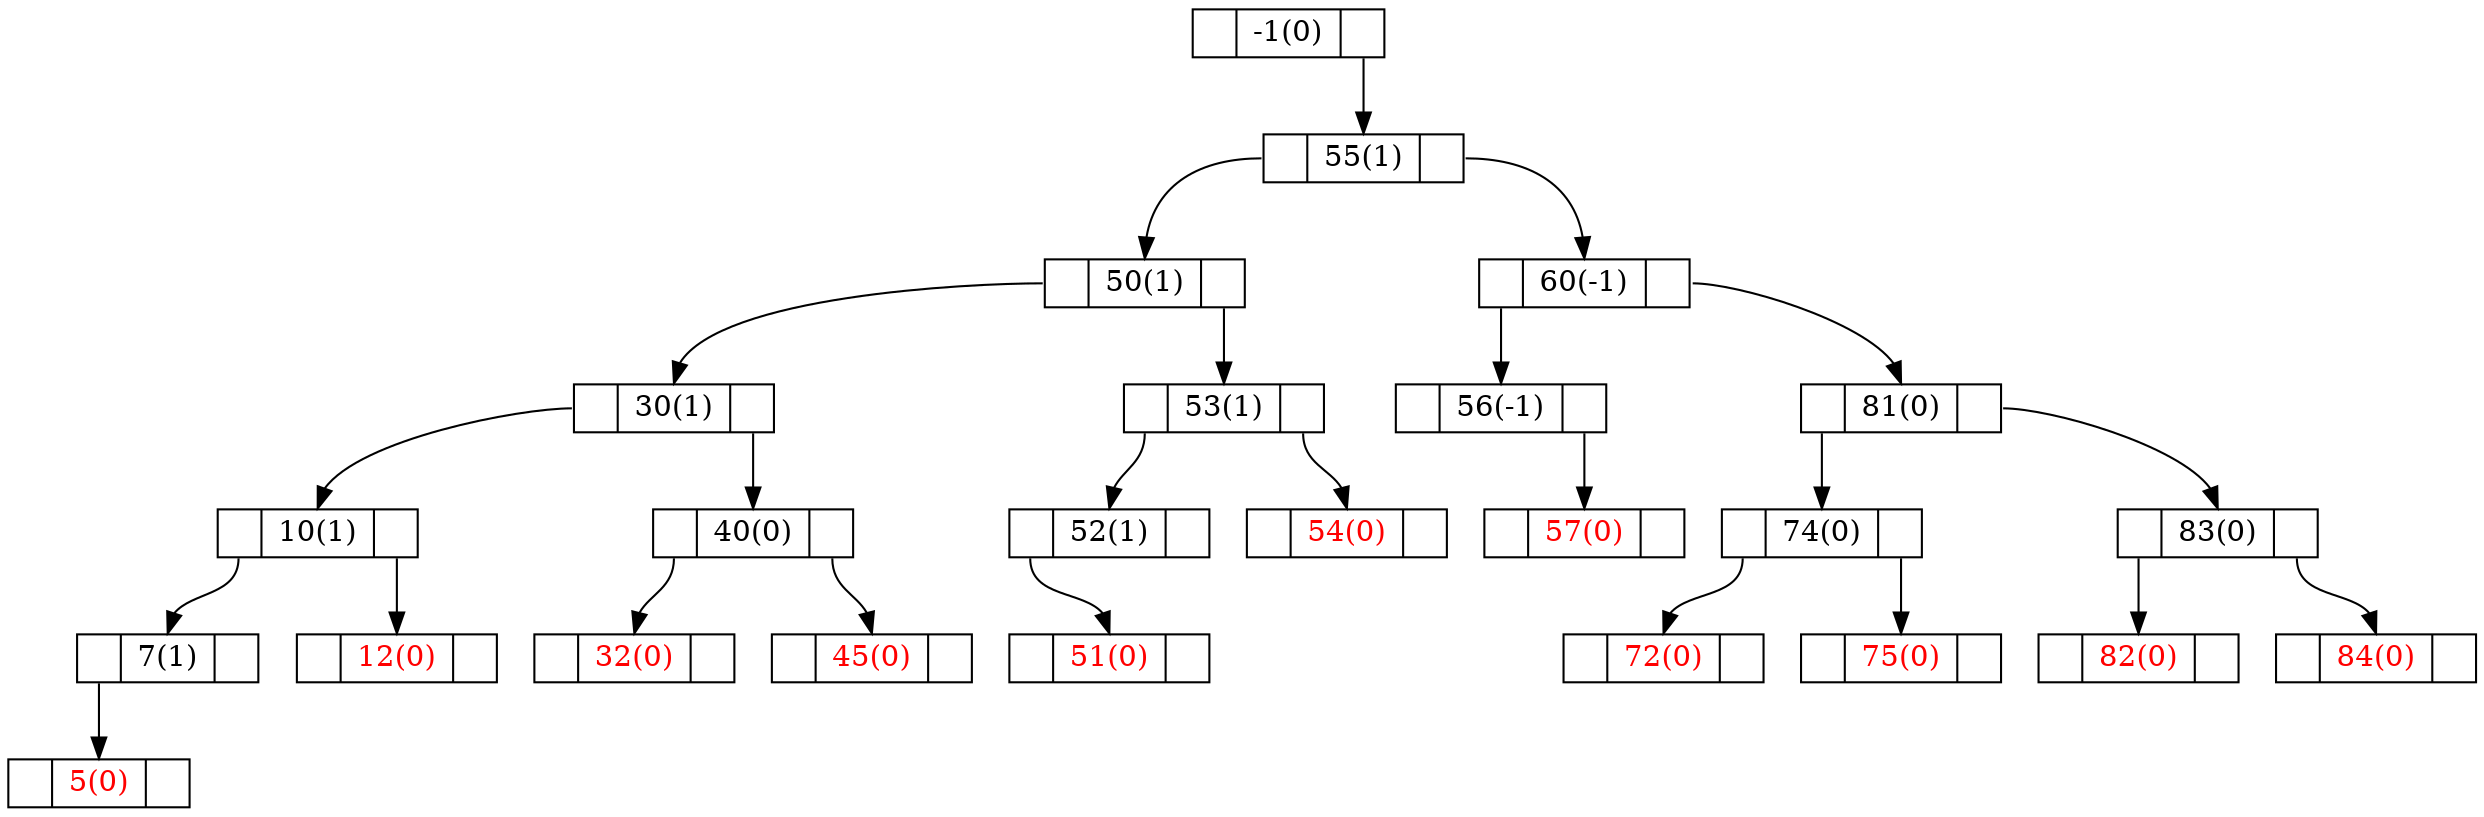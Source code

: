 digraph G {
node [shape = record, height = .1, color = "black"];
-1[label = "<L> |<D> -1(0)|<R> "];
55[label = "<L> |<D> 55(1)|<R> "];
50[label = "<L> |<D> 50(1)|<R> "];
60[label = "<L> |<D> 60(-1)|<R> "];
30[label = "<L> |<D> 30(1)|<R> "];
53[label = "<L> |<D> 53(1)|<R> "];
56[label = "<L> |<D> 56(-1)|<R> "];
81[label = "<L> |<D> 81(0)|<R> "];
10[label = "<L> |<D> 10(1)|<R> "];
40[label = "<L> |<D> 40(0)|<R> "];
52[label = "<L> |<D> 52(1)|<R> "];
54[label = "<L> |<D> 54(0)|<R> ",fontcolor="red"];
57[label = "<L> |<D> 57(0)|<R> ",fontcolor="red"];
74[label = "<L> |<D> 74(0)|<R> "];
83[label = "<L> |<D> 83(0)|<R> "];
7[label = "<L> |<D> 7(1)|<R> "];
12[label = "<L> |<D> 12(0)|<R> ",fontcolor="red"];
32[label = "<L> |<D> 32(0)|<R> ",fontcolor="red"];
45[label = "<L> |<D> 45(0)|<R> ",fontcolor="red"];
51[label = "<L> |<D> 51(0)|<R> ",fontcolor="red"];
72[label = "<L> |<D> 72(0)|<R> ",fontcolor="red"];
75[label = "<L> |<D> 75(0)|<R> ",fontcolor="red"];
82[label = "<L> |<D> 82(0)|<R> ",fontcolor="red"];
84[label = "<L> |<D> 84(0)|<R> ",fontcolor="red"];
5[label = "<L> |<D> 5(0)|<R> ",fontcolor="red"];
"-1":R -> "55":D;
"55":L -> "50":D;
"55":R -> "60":D;
"50":L -> "30":D;
"50":R -> "53":D;
"60":L -> "56":D;
"60":R -> "81":D;
"30":L -> "10":D;
"30":R -> "40":D;
"53":L -> "52":D;
"53":R -> "54":D;
"56":R -> "57":D;
"81":L -> "74":D;
"81":R -> "83":D;
"10":L -> "7":D;
"10":R -> "12":D;
"40":L -> "32":D;
"40":R -> "45":D;
"52":L -> "51":D;
"74":L -> "72":D;
"74":R -> "75":D;
"83":L -> "82":D;
"83":R -> "84":D;
"7":L -> "5":D;
}
